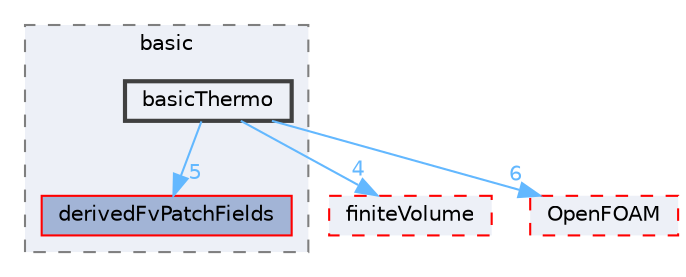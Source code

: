 digraph "src/thermophysicalModels/basic/basicThermo"
{
 // LATEX_PDF_SIZE
  bgcolor="transparent";
  edge [fontname=Helvetica,fontsize=10,labelfontname=Helvetica,labelfontsize=10];
  node [fontname=Helvetica,fontsize=10,shape=box,height=0.2,width=0.4];
  compound=true
  subgraph clusterdir_38cb9973e0eaf6834e10b18bff965c4b {
    graph [ bgcolor="#edf0f7", pencolor="grey50", label="basic", fontname=Helvetica,fontsize=10 style="filled,dashed", URL="dir_38cb9973e0eaf6834e10b18bff965c4b.html",tooltip=""]
  dir_e16043cb9392d2fae30028e527defb61 [label="derivedFvPatchFields", fillcolor="#a2b4d6", color="red", style="filled", URL="dir_e16043cb9392d2fae30028e527defb61.html",tooltip=""];
  dir_ba216299fdd5e0812ff0312bad2cf033 [label="basicThermo", fillcolor="#edf0f7", color="grey25", style="filled,bold", URL="dir_ba216299fdd5e0812ff0312bad2cf033.html",tooltip=""];
  }
  dir_9bd15774b555cf7259a6fa18f99fe99b [label="finiteVolume", fillcolor="#edf0f7", color="red", style="filled,dashed", URL="dir_9bd15774b555cf7259a6fa18f99fe99b.html",tooltip=""];
  dir_c5473ff19b20e6ec4dfe5c310b3778a8 [label="OpenFOAM", fillcolor="#edf0f7", color="red", style="filled,dashed", URL="dir_c5473ff19b20e6ec4dfe5c310b3778a8.html",tooltip=""];
  dir_ba216299fdd5e0812ff0312bad2cf033->dir_9bd15774b555cf7259a6fa18f99fe99b [headlabel="4", labeldistance=1.5 headhref="dir_000250_001387.html" href="dir_000250_001387.html" color="steelblue1" fontcolor="steelblue1"];
  dir_ba216299fdd5e0812ff0312bad2cf033->dir_c5473ff19b20e6ec4dfe5c310b3778a8 [headlabel="6", labeldistance=1.5 headhref="dir_000250_002695.html" href="dir_000250_002695.html" color="steelblue1" fontcolor="steelblue1"];
  dir_ba216299fdd5e0812ff0312bad2cf033->dir_e16043cb9392d2fae30028e527defb61 [headlabel="5", labeldistance=1.5 headhref="dir_000250_000889.html" href="dir_000250_000889.html" color="steelblue1" fontcolor="steelblue1"];
}
